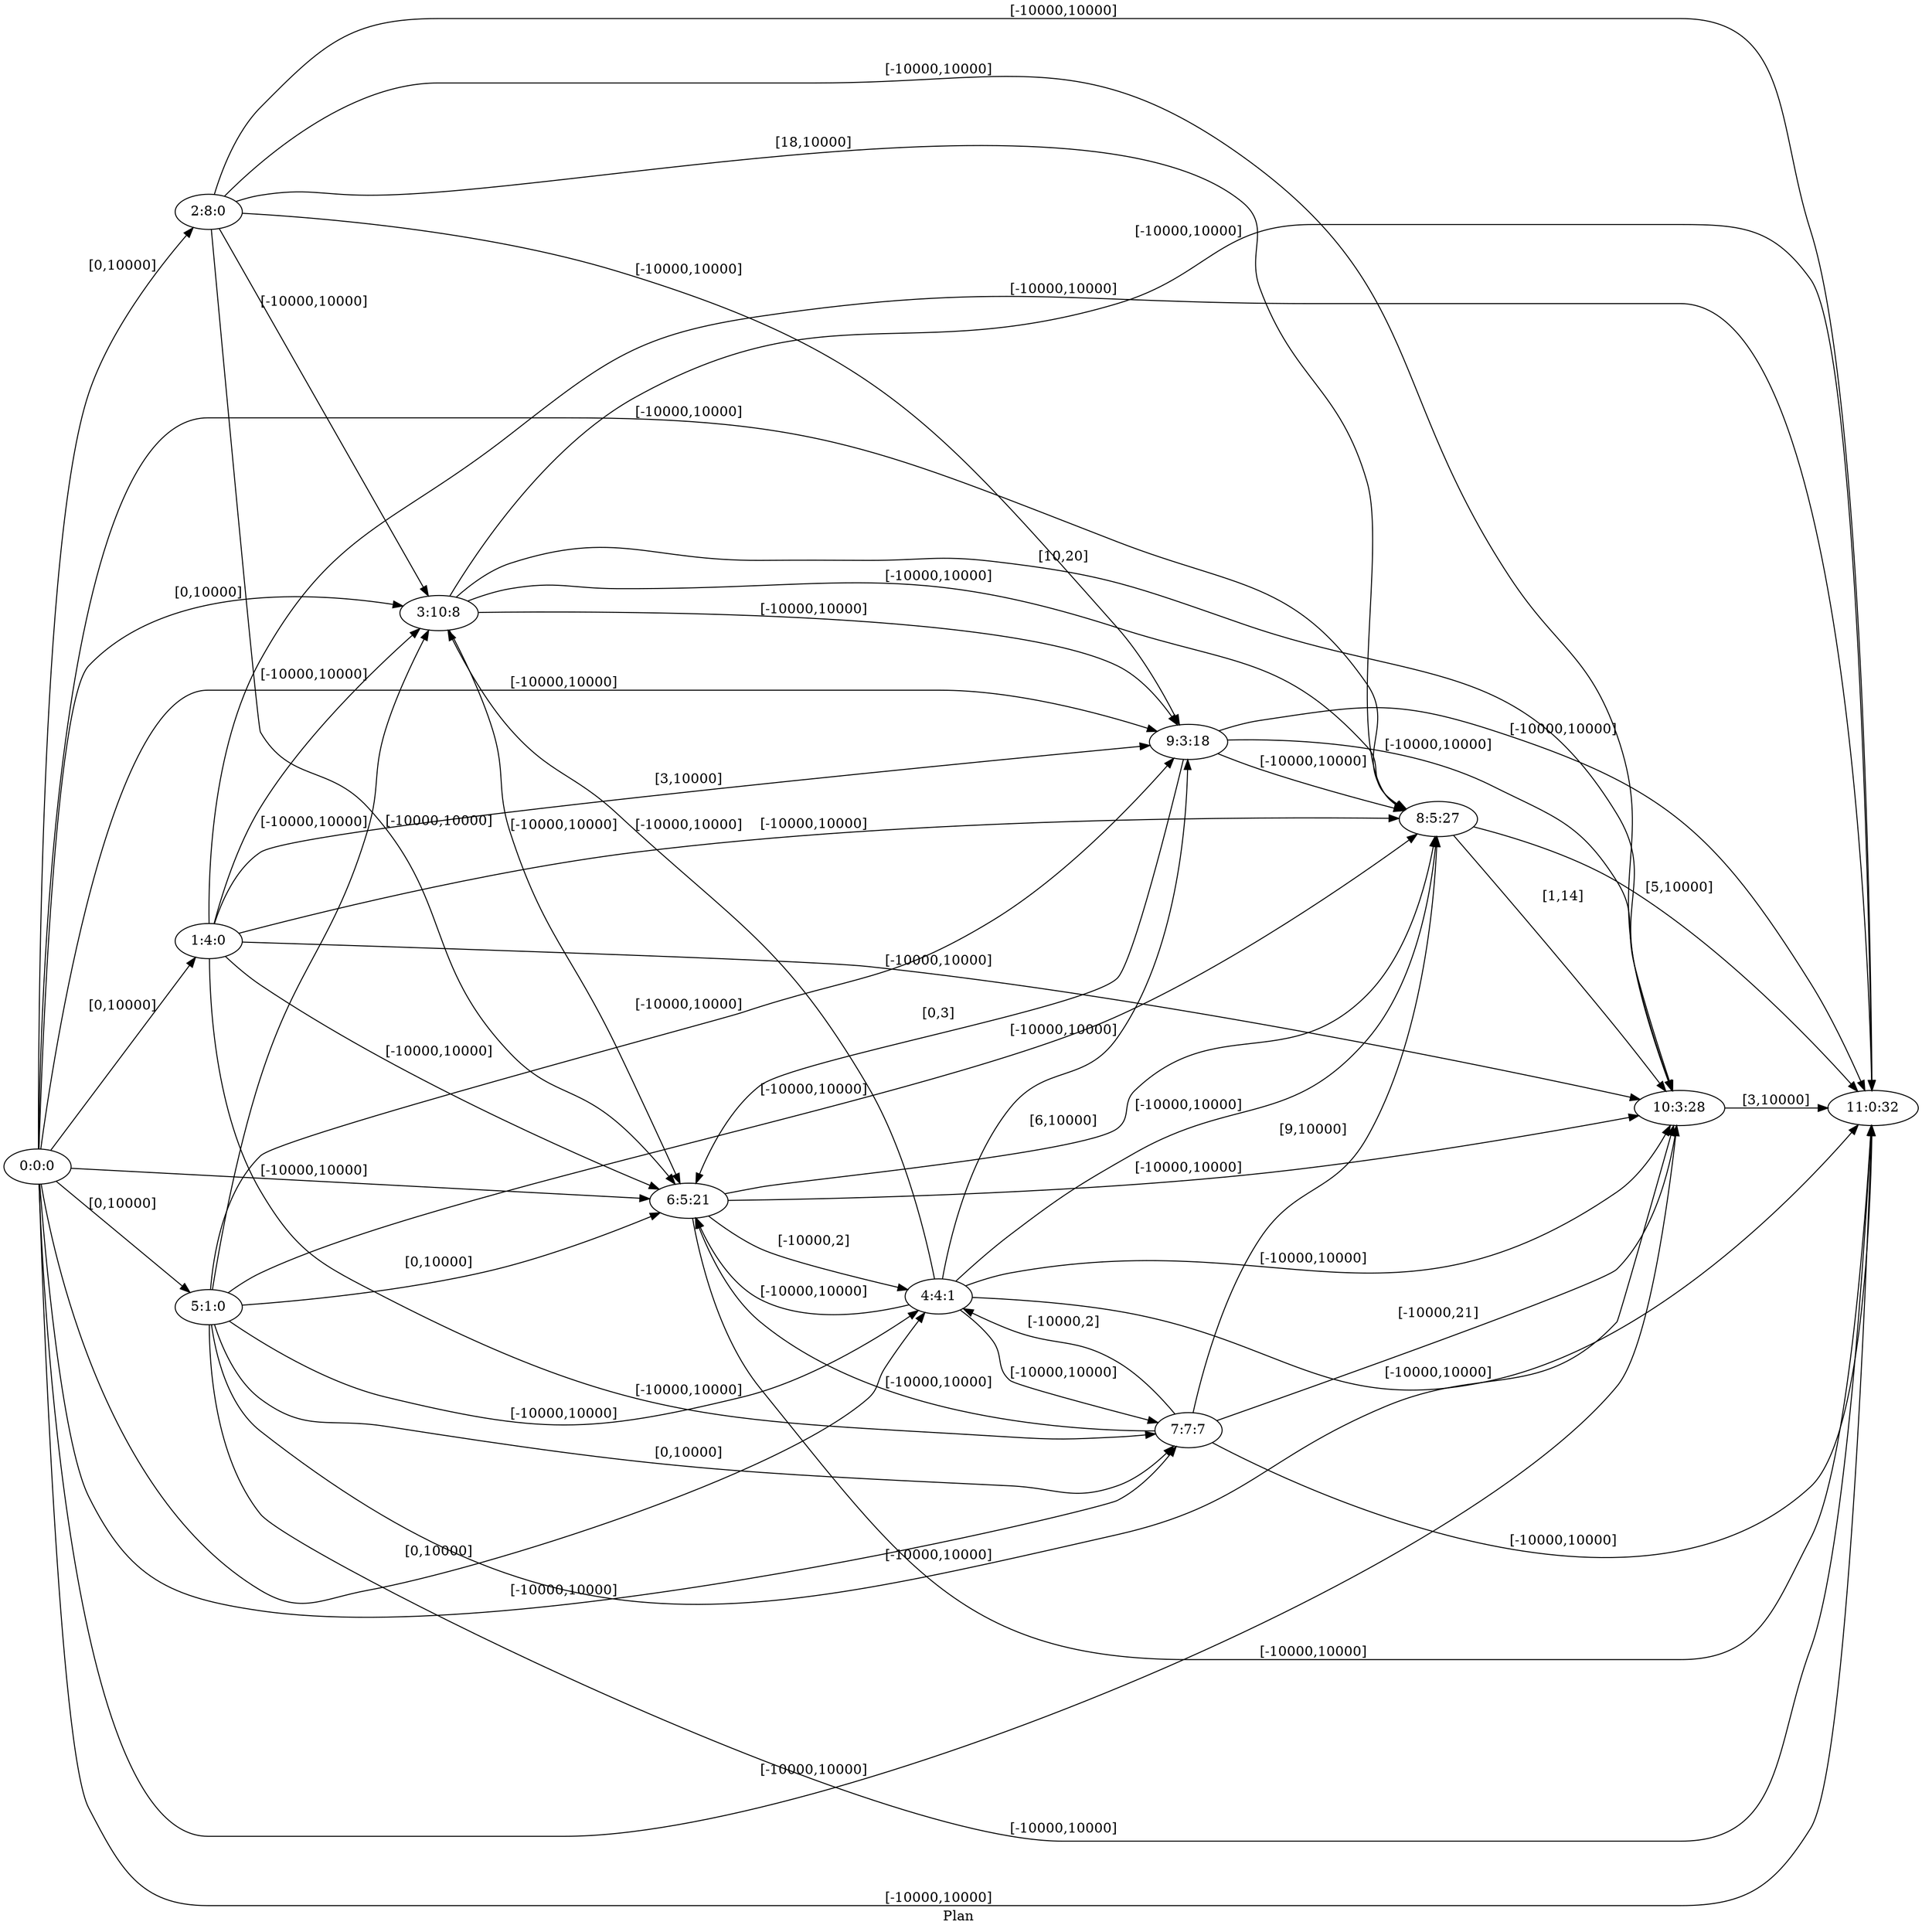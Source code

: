digraph G {
 rankdir = LR;
 nodesep = .45; 
 size = 30;
label="Plan ";
 fldt = 0.616017;
"0:0:0"->"1:4:0"[ label = "[0,10000]"];
"0:0:0"->"2:8:0"[ label = "[0,10000]"];
"0:0:0"->"3:10:8"[ label = "[0,10000]"];
"0:0:0"->"4:4:1"[ label = "[0,10000]"];
"0:0:0"->"5:1:0"[ label = "[0,10000]"];
"0:0:0"->"6:5:21"[ label = "[-10000,10000]"];
"0:0:0"->"7:7:7"[ label = "[-10000,10000]"];
"0:0:0"->"8:5:27"[ label = "[-10000,10000]"];
"0:0:0"->"9:3:18"[ label = "[-10000,10000]"];
"0:0:0"->"10:3:28"[ label = "[-10000,10000]"];
"0:0:0"->"11:0:32"[ label = "[-10000,10000]"];
"1:4:0"->"3:10:8"[ label = "[-10000,10000]"];
"1:4:0"->"6:5:21"[ label = "[-10000,10000]"];
"1:4:0"->"7:7:7"[ label = "[-10000,10000]"];
"1:4:0"->"8:5:27"[ label = "[-10000,10000]"];
"1:4:0"->"9:3:18"[ label = "[3,10000]"];
"1:4:0"->"10:3:28"[ label = "[-10000,10000]"];
"1:4:0"->"11:0:32"[ label = "[-10000,10000]"];
"2:8:0"->"3:10:8"[ label = "[-10000,10000]"];
"2:8:0"->"6:5:21"[ label = "[-10000,10000]"];
"2:8:0"->"8:5:27"[ label = "[18,10000]"];
"2:8:0"->"9:3:18"[ label = "[-10000,10000]"];
"2:8:0"->"10:3:28"[ label = "[-10000,10000]"];
"2:8:0"->"11:0:32"[ label = "[-10000,10000]"];
"3:10:8"->"6:5:21"[ label = "[-10000,10000]"];
"3:10:8"->"8:5:27"[ label = "[-10000,10000]"];
"3:10:8"->"9:3:18"[ label = "[-10000,10000]"];
"3:10:8"->"10:3:28"[ label = "[10,20]"];
"3:10:8"->"11:0:32"[ label = "[-10000,10000]"];
"4:4:1"->"3:10:8"[ label = "[-10000,10000]"];
"4:4:1"->"6:5:21"[ label = "[-10000,10000]"];
"4:4:1"->"7:7:7"[ label = "[-10000,10000]"];
"4:4:1"->"8:5:27"[ label = "[-10000,10000]"];
"4:4:1"->"9:3:18"[ label = "[-10000,10000]"];
"4:4:1"->"10:3:28"[ label = "[-10000,10000]"];
"4:4:1"->"11:0:32"[ label = "[-10000,10000]"];
"5:1:0"->"3:10:8"[ label = "[-10000,10000]"];
"5:1:0"->"4:4:1"[ label = "[-10000,10000]"];
"5:1:0"->"6:5:21"[ label = "[0,10000]"];
"5:1:0"->"7:7:7"[ label = "[0,10000]"];
"5:1:0"->"8:5:27"[ label = "[-10000,10000]"];
"5:1:0"->"9:3:18"[ label = "[-10000,10000]"];
"5:1:0"->"10:3:28"[ label = "[-10000,10000]"];
"5:1:0"->"11:0:32"[ label = "[-10000,10000]"];
"6:5:21"->"4:4:1"[ label = "[-10000,2]"];
"6:5:21"->"8:5:27"[ label = "[6,10000]"];
"6:5:21"->"10:3:28"[ label = "[-10000,10000]"];
"6:5:21"->"11:0:32"[ label = "[-10000,10000]"];
"7:7:7"->"4:4:1"[ label = "[-10000,2]"];
"7:7:7"->"6:5:21"[ label = "[-10000,10000]"];
"7:7:7"->"8:5:27"[ label = "[9,10000]"];
"7:7:7"->"10:3:28"[ label = "[-10000,21]"];
"7:7:7"->"11:0:32"[ label = "[-10000,10000]"];
"8:5:27"->"10:3:28"[ label = "[1,14]"];
"8:5:27"->"11:0:32"[ label = "[5,10000]"];
"9:3:18"->"6:5:21"[ label = "[0,3]"];
"9:3:18"->"8:5:27"[ label = "[-10000,10000]"];
"9:3:18"->"10:3:28"[ label = "[-10000,10000]"];
"9:3:18"->"11:0:32"[ label = "[-10000,10000]"];
"10:3:28"->"11:0:32"[ label = "[3,10000]"];
}
